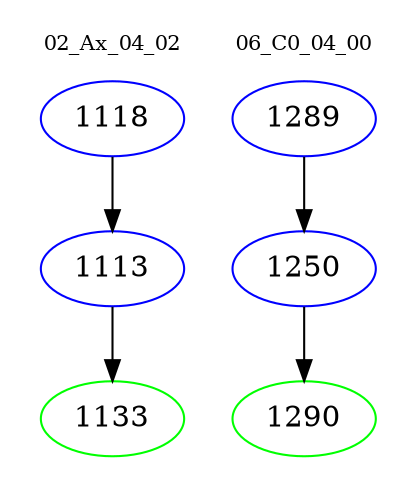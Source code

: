 digraph{
subgraph cluster_0 {
color = white
label = "02_Ax_04_02";
fontsize=10;
T0_1118 [label="1118", color="blue"]
T0_1118 -> T0_1113 [color="black"]
T0_1113 [label="1113", color="blue"]
T0_1113 -> T0_1133 [color="black"]
T0_1133 [label="1133", color="green"]
}
subgraph cluster_1 {
color = white
label = "06_C0_04_00";
fontsize=10;
T1_1289 [label="1289", color="blue"]
T1_1289 -> T1_1250 [color="black"]
T1_1250 [label="1250", color="blue"]
T1_1250 -> T1_1290 [color="black"]
T1_1290 [label="1290", color="green"]
}
}
